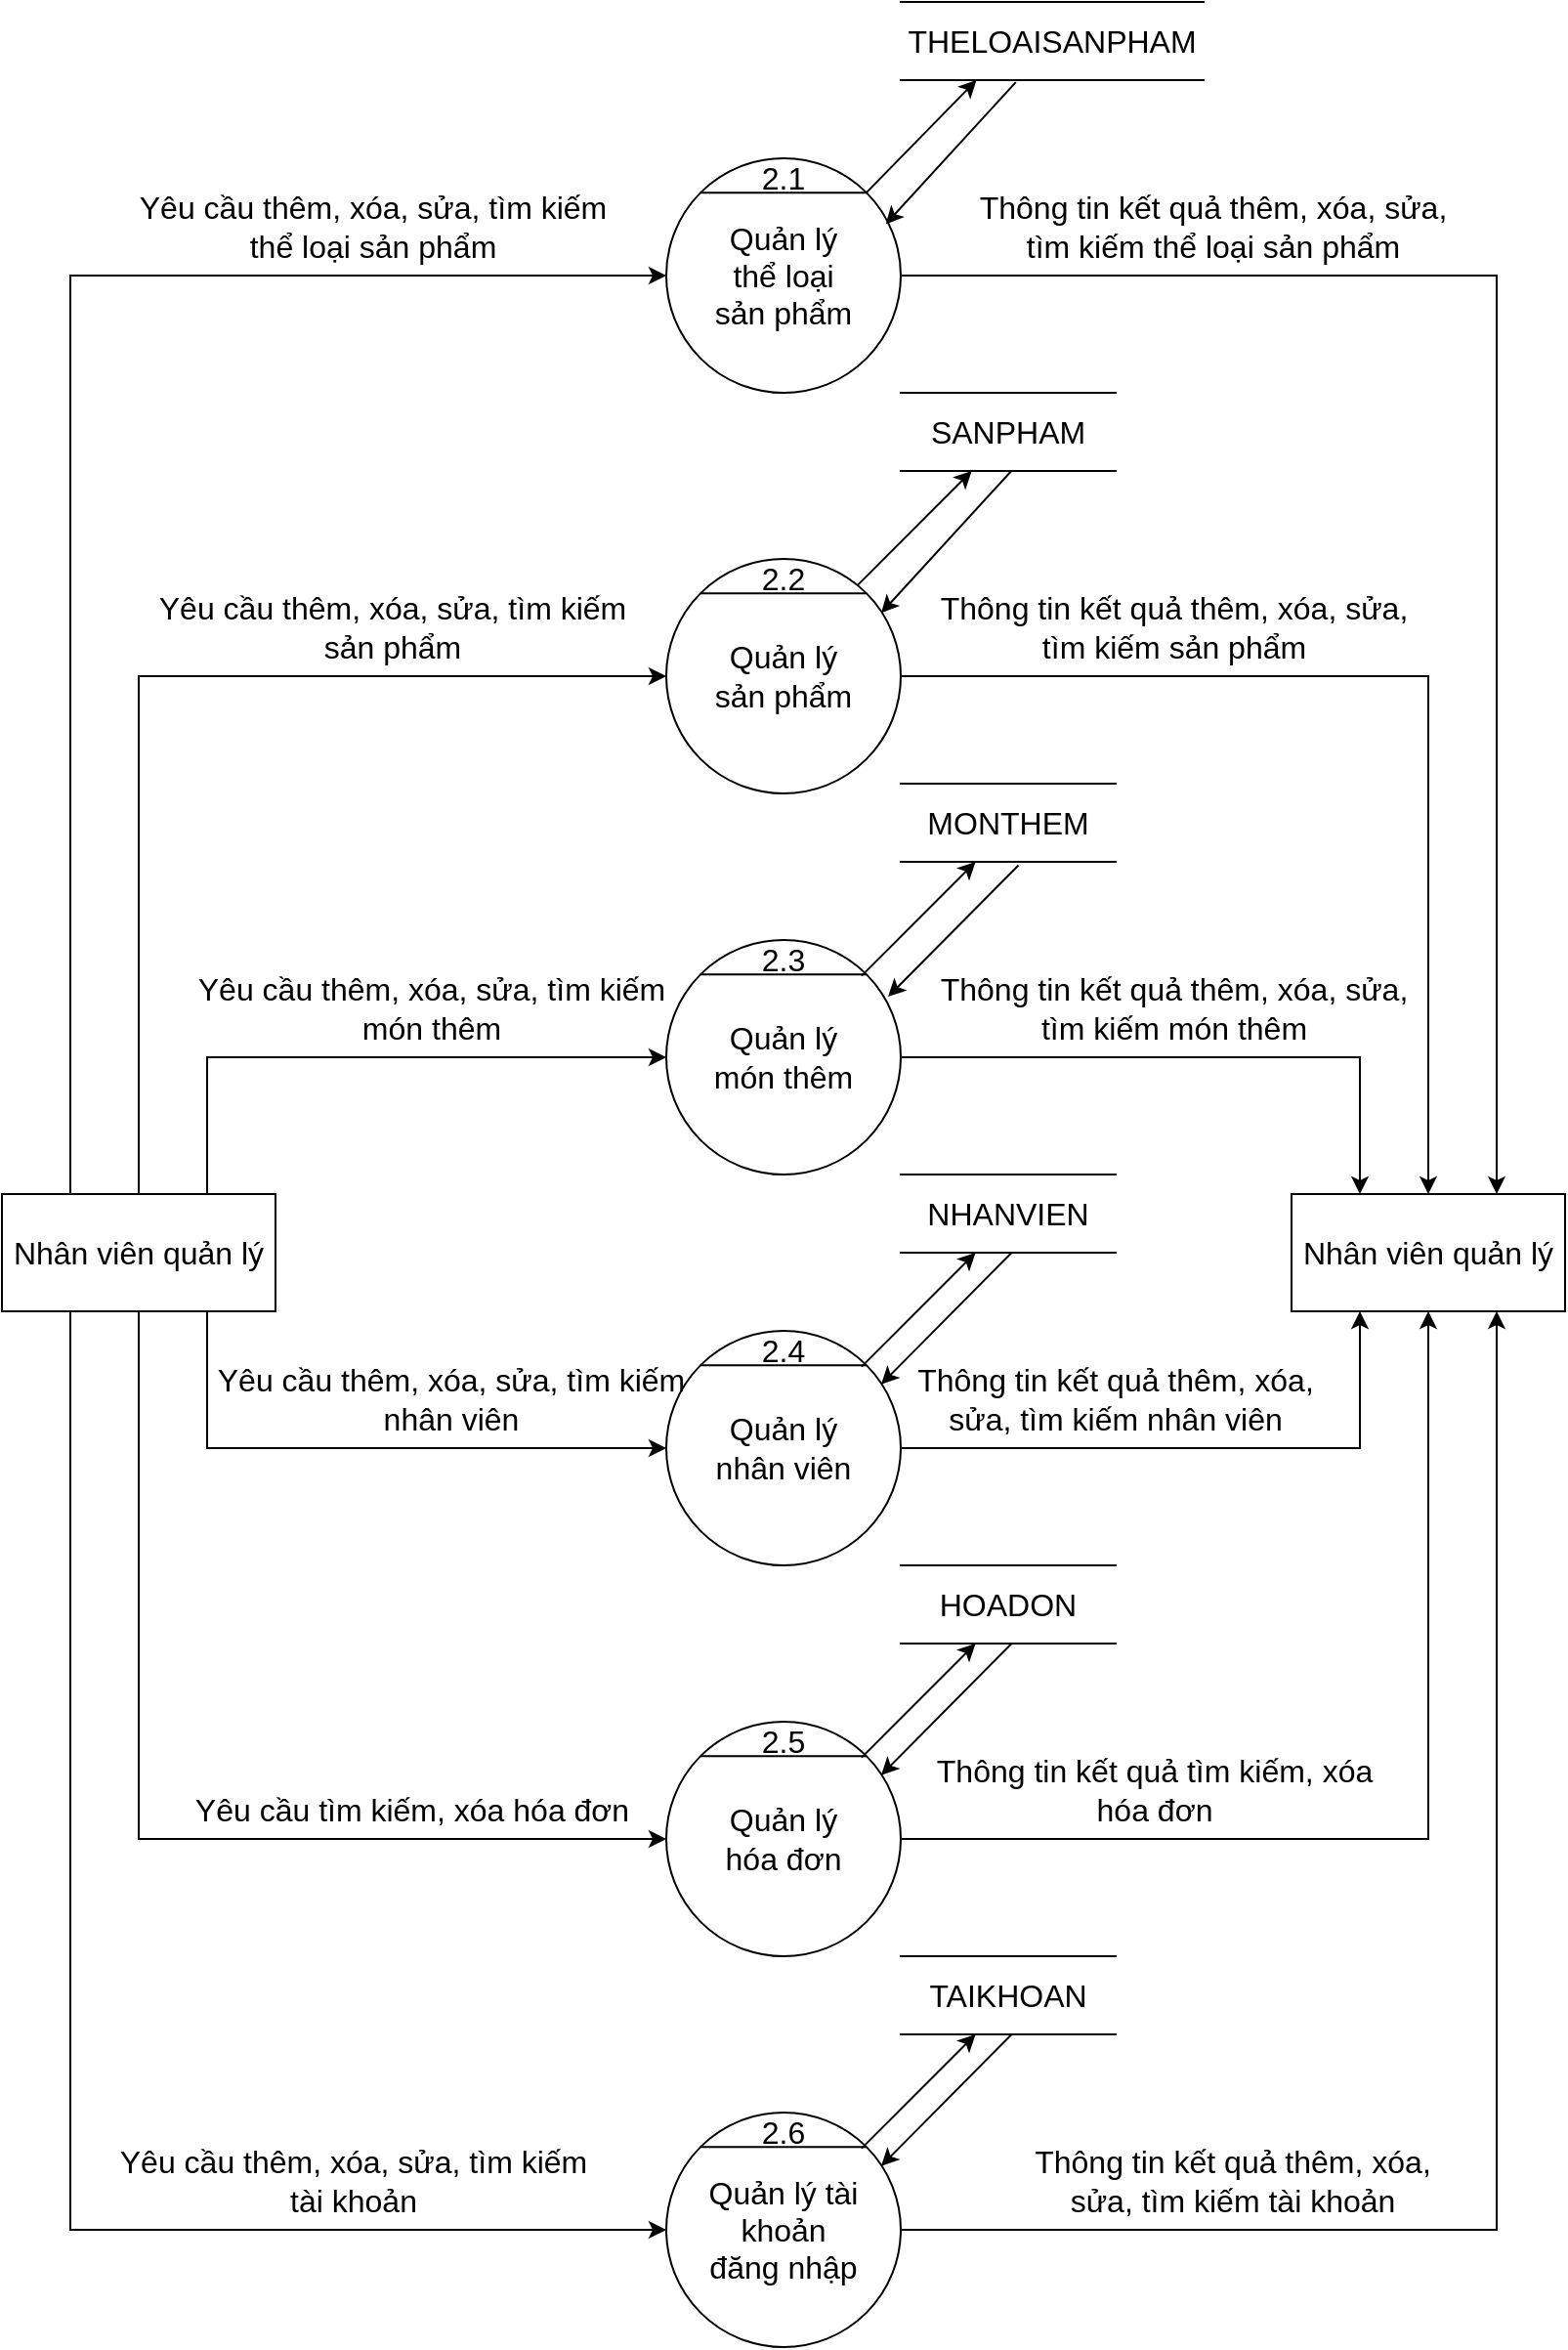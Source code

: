 <mxfile version="16.4.11" type="device"><diagram id="kz7Ckh18v5U12nunJPWt" name="Page-1"><mxGraphModel dx="1483" dy="916" grid="1" gridSize="10" guides="1" tooltips="1" connect="1" arrows="1" fold="1" page="1" pageScale="1" pageWidth="850" pageHeight="1100" math="0" shadow="0"><root><mxCell id="0"/><mxCell id="1" parent="0"/><mxCell id="VH3y311KGBLpd1zFLXWt-1" value="" style="ellipse;whiteSpace=wrap;html=1;aspect=fixed;fontSize=16;" vertex="1" parent="1"><mxGeometry x="520" y="120" width="120" height="120" as="geometry"/></mxCell><mxCell id="VH3y311KGBLpd1zFLXWt-2" value="" style="endArrow=none;html=1;rounded=0;exitX=0;exitY=0;exitDx=0;exitDy=0;entryX=1;entryY=0;entryDx=0;entryDy=0;fontSize=16;" edge="1" parent="1" source="VH3y311KGBLpd1zFLXWt-1" target="VH3y311KGBLpd1zFLXWt-1"><mxGeometry width="50" height="50" relative="1" as="geometry"><mxPoint x="860" y="675" as="sourcePoint"/><mxPoint x="910" y="625" as="targetPoint"/></mxGeometry></mxCell><mxCell id="VH3y311KGBLpd1zFLXWt-3" value="&lt;font style=&quot;font-size: 16px;&quot;&gt;Quản lý thể loại sản phẩm&lt;/font&gt;" style="text;html=1;strokeColor=none;fillColor=none;align=center;verticalAlign=middle;whiteSpace=wrap;rounded=0;fontSize=16;" vertex="1" parent="1"><mxGeometry x="540" y="165" width="80" height="30" as="geometry"/></mxCell><mxCell id="VH3y311KGBLpd1zFLXWt-4" value="2.1" style="text;html=1;strokeColor=none;fillColor=none;align=center;verticalAlign=middle;whiteSpace=wrap;rounded=0;fontSize=16;" vertex="1" parent="1"><mxGeometry x="565" y="120" width="30" height="20" as="geometry"/></mxCell><mxCell id="VH3y311KGBLpd1zFLXWt-5" value="" style="ellipse;whiteSpace=wrap;html=1;aspect=fixed;fontSize=16;" vertex="1" parent="1"><mxGeometry x="520" y="325" width="120" height="120" as="geometry"/></mxCell><mxCell id="VH3y311KGBLpd1zFLXWt-6" value="" style="endArrow=none;html=1;rounded=0;exitX=0;exitY=0;exitDx=0;exitDy=0;entryX=1;entryY=0;entryDx=0;entryDy=0;fontSize=16;" edge="1" parent="1" source="VH3y311KGBLpd1zFLXWt-5" target="VH3y311KGBLpd1zFLXWt-5"><mxGeometry width="50" height="50" relative="1" as="geometry"><mxPoint x="860" y="880" as="sourcePoint"/><mxPoint x="910" y="830" as="targetPoint"/></mxGeometry></mxCell><mxCell id="VH3y311KGBLpd1zFLXWt-7" value="&lt;font style=&quot;font-size: 16px;&quot;&gt;Quản lý sản phẩm&lt;/font&gt;" style="text;html=1;strokeColor=none;fillColor=none;align=center;verticalAlign=middle;whiteSpace=wrap;rounded=0;fontSize=16;" vertex="1" parent="1"><mxGeometry x="540" y="370" width="80" height="30" as="geometry"/></mxCell><mxCell id="VH3y311KGBLpd1zFLXWt-8" value="2.2" style="text;html=1;strokeColor=none;fillColor=none;align=center;verticalAlign=middle;whiteSpace=wrap;rounded=0;fontSize=16;" vertex="1" parent="1"><mxGeometry x="565" y="325" width="30" height="20" as="geometry"/></mxCell><mxCell id="VH3y311KGBLpd1zFLXWt-9" value="" style="ellipse;whiteSpace=wrap;html=1;aspect=fixed;fontSize=16;" vertex="1" parent="1"><mxGeometry x="520" y="520" width="120" height="120" as="geometry"/></mxCell><mxCell id="VH3y311KGBLpd1zFLXWt-10" value="" style="endArrow=none;html=1;rounded=0;exitX=0;exitY=0;exitDx=0;exitDy=0;entryX=1;entryY=0;entryDx=0;entryDy=0;fontSize=16;" edge="1" parent="1" source="VH3y311KGBLpd1zFLXWt-9" target="VH3y311KGBLpd1zFLXWt-9"><mxGeometry width="50" height="50" relative="1" as="geometry"><mxPoint x="860" y="1075" as="sourcePoint"/><mxPoint x="910" y="1025" as="targetPoint"/></mxGeometry></mxCell><mxCell id="VH3y311KGBLpd1zFLXWt-11" value="&lt;font style=&quot;font-size: 16px;&quot;&gt;Quản lý món thêm&lt;/font&gt;" style="text;html=1;strokeColor=none;fillColor=none;align=center;verticalAlign=middle;whiteSpace=wrap;rounded=0;fontSize=16;" vertex="1" parent="1"><mxGeometry x="540" y="565" width="80" height="30" as="geometry"/></mxCell><mxCell id="VH3y311KGBLpd1zFLXWt-12" value="2.3" style="text;html=1;strokeColor=none;fillColor=none;align=center;verticalAlign=middle;whiteSpace=wrap;rounded=0;fontSize=16;" vertex="1" parent="1"><mxGeometry x="565" y="520" width="30" height="20" as="geometry"/></mxCell><mxCell id="VH3y311KGBLpd1zFLXWt-13" value="" style="ellipse;whiteSpace=wrap;html=1;aspect=fixed;fontSize=16;" vertex="1" parent="1"><mxGeometry x="520" y="720" width="120" height="120" as="geometry"/></mxCell><mxCell id="VH3y311KGBLpd1zFLXWt-14" value="" style="endArrow=none;html=1;rounded=0;exitX=0;exitY=0;exitDx=0;exitDy=0;entryX=1;entryY=0;entryDx=0;entryDy=0;fontSize=16;" edge="1" parent="1" source="VH3y311KGBLpd1zFLXWt-13" target="VH3y311KGBLpd1zFLXWt-13"><mxGeometry width="50" height="50" relative="1" as="geometry"><mxPoint x="860" y="1275" as="sourcePoint"/><mxPoint x="910" y="1225" as="targetPoint"/></mxGeometry></mxCell><mxCell id="VH3y311KGBLpd1zFLXWt-15" value="&lt;font style=&quot;font-size: 16px;&quot;&gt;Quản lý nhân viên&lt;br style=&quot;font-size: 16px;&quot;&gt;&lt;/font&gt;" style="text;html=1;strokeColor=none;fillColor=none;align=center;verticalAlign=middle;whiteSpace=wrap;rounded=0;fontSize=16;" vertex="1" parent="1"><mxGeometry x="540" y="765" width="80" height="30" as="geometry"/></mxCell><mxCell id="VH3y311KGBLpd1zFLXWt-16" value="2.4" style="text;html=1;strokeColor=none;fillColor=none;align=center;verticalAlign=middle;whiteSpace=wrap;rounded=0;fontSize=16;" vertex="1" parent="1"><mxGeometry x="565" y="720" width="30" height="20" as="geometry"/></mxCell><mxCell id="VH3y311KGBLpd1zFLXWt-17" value="" style="ellipse;whiteSpace=wrap;html=1;aspect=fixed;fontSize=16;" vertex="1" parent="1"><mxGeometry x="520" y="920" width="120" height="120" as="geometry"/></mxCell><mxCell id="VH3y311KGBLpd1zFLXWt-18" value="" style="endArrow=none;html=1;rounded=0;exitX=0;exitY=0;exitDx=0;exitDy=0;entryX=1;entryY=0;entryDx=0;entryDy=0;fontSize=16;" edge="1" parent="1" source="VH3y311KGBLpd1zFLXWt-17" target="VH3y311KGBLpd1zFLXWt-17"><mxGeometry width="50" height="50" relative="1" as="geometry"><mxPoint x="860" y="1475" as="sourcePoint"/><mxPoint x="910" y="1425" as="targetPoint"/></mxGeometry></mxCell><mxCell id="VH3y311KGBLpd1zFLXWt-19" value="&lt;font style=&quot;font-size: 16px;&quot;&gt;Quản lý hóa đơn&lt;br style=&quot;font-size: 16px;&quot;&gt;&lt;/font&gt;" style="text;html=1;strokeColor=none;fillColor=none;align=center;verticalAlign=middle;whiteSpace=wrap;rounded=0;fontSize=16;" vertex="1" parent="1"><mxGeometry x="545" y="965" width="70" height="30" as="geometry"/></mxCell><mxCell id="VH3y311KGBLpd1zFLXWt-20" value="2.5" style="text;html=1;strokeColor=none;fillColor=none;align=center;verticalAlign=middle;whiteSpace=wrap;rounded=0;fontSize=16;" vertex="1" parent="1"><mxGeometry x="565" y="920" width="30" height="20" as="geometry"/></mxCell><mxCell id="VH3y311KGBLpd1zFLXWt-21" value="" style="ellipse;whiteSpace=wrap;html=1;aspect=fixed;fontSize=16;" vertex="1" parent="1"><mxGeometry x="520" y="1120" width="120" height="120" as="geometry"/></mxCell><mxCell id="VH3y311KGBLpd1zFLXWt-22" value="" style="endArrow=none;html=1;rounded=0;exitX=0;exitY=0;exitDx=0;exitDy=0;entryX=1;entryY=0;entryDx=0;entryDy=0;fontSize=16;" edge="1" parent="1" source="VH3y311KGBLpd1zFLXWt-21" target="VH3y311KGBLpd1zFLXWt-21"><mxGeometry width="50" height="50" relative="1" as="geometry"><mxPoint x="860" y="1675" as="sourcePoint"/><mxPoint x="910" y="1625" as="targetPoint"/></mxGeometry></mxCell><mxCell id="VH3y311KGBLpd1zFLXWt-23" value="&lt;font style=&quot;font-size: 16px;&quot;&gt;Quản lý tài khoản đăng nhập&lt;br style=&quot;font-size: 16px;&quot;&gt;&lt;/font&gt;" style="text;html=1;strokeColor=none;fillColor=none;align=center;verticalAlign=middle;whiteSpace=wrap;rounded=0;fontSize=16;" vertex="1" parent="1"><mxGeometry x="540" y="1165" width="80" height="30" as="geometry"/></mxCell><mxCell id="VH3y311KGBLpd1zFLXWt-24" value="2.6" style="text;html=1;strokeColor=none;fillColor=none;align=center;verticalAlign=middle;whiteSpace=wrap;rounded=0;fontSize=16;" vertex="1" parent="1"><mxGeometry x="565" y="1120" width="30" height="20" as="geometry"/></mxCell><mxCell id="VH3y311KGBLpd1zFLXWt-25" value="Nhân viên quản lý" style="rounded=0;whiteSpace=wrap;html=1;fontSize=16;" vertex="1" parent="1"><mxGeometry x="180" y="650" width="140" height="60" as="geometry"/></mxCell><mxCell id="VH3y311KGBLpd1zFLXWt-26" value="Nhân viên quản lý" style="rounded=0;whiteSpace=wrap;html=1;fontSize=16;" vertex="1" parent="1"><mxGeometry x="840" y="650" width="140" height="60" as="geometry"/></mxCell><mxCell id="VH3y311KGBLpd1zFLXWt-27" value="THELOAISANPHAM" style="shape=partialRectangle;whiteSpace=wrap;html=1;left=0;right=0;fillColor=none;fontSize=16;" vertex="1" parent="1"><mxGeometry x="640" y="40" width="155" height="40" as="geometry"/></mxCell><mxCell id="VH3y311KGBLpd1zFLXWt-28" value="SANPHAM" style="shape=partialRectangle;whiteSpace=wrap;html=1;left=0;right=0;fillColor=none;fontSize=16;" vertex="1" parent="1"><mxGeometry x="640" y="240" width="110" height="40" as="geometry"/></mxCell><mxCell id="VH3y311KGBLpd1zFLXWt-29" value="MONTHEM" style="shape=partialRectangle;whiteSpace=wrap;html=1;left=0;right=0;fillColor=none;fontSize=16;" vertex="1" parent="1"><mxGeometry x="640" y="440" width="110" height="40" as="geometry"/></mxCell><mxCell id="VH3y311KGBLpd1zFLXWt-30" value="NHANVIEN" style="shape=partialRectangle;whiteSpace=wrap;html=1;left=0;right=0;fillColor=none;fontSize=16;" vertex="1" parent="1"><mxGeometry x="640" y="640" width="110" height="40" as="geometry"/></mxCell><mxCell id="VH3y311KGBLpd1zFLXWt-31" value="HOADON" style="shape=partialRectangle;whiteSpace=wrap;html=1;left=0;right=0;fillColor=none;fontSize=16;" vertex="1" parent="1"><mxGeometry x="640" y="840" width="110" height="40" as="geometry"/></mxCell><mxCell id="VH3y311KGBLpd1zFLXWt-32" value="TAIKHOAN" style="shape=partialRectangle;whiteSpace=wrap;html=1;left=0;right=0;fillColor=none;fontSize=16;" vertex="1" parent="1"><mxGeometry x="640" y="1040" width="110" height="40" as="geometry"/></mxCell><mxCell id="VH3y311KGBLpd1zFLXWt-33" value="" style="edgeStyle=segmentEdgeStyle;endArrow=classic;html=1;rounded=0;fontSize=16;exitX=0.25;exitY=0;exitDx=0;exitDy=0;entryX=0;entryY=0.5;entryDx=0;entryDy=0;" edge="1" parent="1" source="VH3y311KGBLpd1zFLXWt-25" target="VH3y311KGBLpd1zFLXWt-1"><mxGeometry width="50" height="50" relative="1" as="geometry"><mxPoint x="600" y="420" as="sourcePoint"/><mxPoint x="650" y="370" as="targetPoint"/><Array as="points"><mxPoint x="215" y="180"/></Array></mxGeometry></mxCell><mxCell id="VH3y311KGBLpd1zFLXWt-34" value="" style="edgeStyle=segmentEdgeStyle;endArrow=classic;html=1;rounded=0;fontSize=16;exitX=0.5;exitY=0;exitDx=0;exitDy=0;entryX=0;entryY=0.5;entryDx=0;entryDy=0;" edge="1" parent="1" source="VH3y311KGBLpd1zFLXWt-25" target="VH3y311KGBLpd1zFLXWt-5"><mxGeometry width="50" height="50" relative="1" as="geometry"><mxPoint x="225" y="660" as="sourcePoint"/><mxPoint x="530" y="210" as="targetPoint"/><Array as="points"><mxPoint x="250" y="385"/></Array></mxGeometry></mxCell><mxCell id="VH3y311KGBLpd1zFLXWt-36" value="" style="edgeStyle=segmentEdgeStyle;endArrow=classic;html=1;rounded=0;fontSize=16;exitX=0.75;exitY=0;exitDx=0;exitDy=0;entryX=0;entryY=0.5;entryDx=0;entryDy=0;" edge="1" parent="1" source="VH3y311KGBLpd1zFLXWt-25" target="VH3y311KGBLpd1zFLXWt-9"><mxGeometry width="50" height="50" relative="1" as="geometry"><mxPoint x="260" y="660" as="sourcePoint"/><mxPoint x="530" y="395" as="targetPoint"/><Array as="points"><mxPoint x="285" y="580"/></Array></mxGeometry></mxCell><mxCell id="VH3y311KGBLpd1zFLXWt-37" value="" style="edgeStyle=segmentEdgeStyle;endArrow=classic;html=1;rounded=0;fontSize=16;exitX=0.75;exitY=1;exitDx=0;exitDy=0;entryX=0;entryY=0.5;entryDx=0;entryDy=0;" edge="1" parent="1" source="VH3y311KGBLpd1zFLXWt-25" target="VH3y311KGBLpd1zFLXWt-13"><mxGeometry width="50" height="50" relative="1" as="geometry"><mxPoint x="295" y="660" as="sourcePoint"/><mxPoint x="530" y="590" as="targetPoint"/><Array as="points"><mxPoint x="285" y="780"/></Array></mxGeometry></mxCell><mxCell id="VH3y311KGBLpd1zFLXWt-38" value="" style="edgeStyle=segmentEdgeStyle;endArrow=classic;html=1;rounded=0;fontSize=16;exitX=0.5;exitY=1;exitDx=0;exitDy=0;entryX=0;entryY=0.5;entryDx=0;entryDy=0;" edge="1" parent="1" source="VH3y311KGBLpd1zFLXWt-25" target="VH3y311KGBLpd1zFLXWt-17"><mxGeometry width="50" height="50" relative="1" as="geometry"><mxPoint x="295" y="720" as="sourcePoint"/><mxPoint x="530" y="790" as="targetPoint"/><Array as="points"><mxPoint x="250" y="980"/></Array></mxGeometry></mxCell><mxCell id="VH3y311KGBLpd1zFLXWt-39" value="" style="edgeStyle=segmentEdgeStyle;endArrow=classic;html=1;rounded=0;fontSize=16;exitX=0.25;exitY=1;exitDx=0;exitDy=0;entryX=0;entryY=0.5;entryDx=0;entryDy=0;" edge="1" parent="1" source="VH3y311KGBLpd1zFLXWt-25" target="VH3y311KGBLpd1zFLXWt-21"><mxGeometry width="50" height="50" relative="1" as="geometry"><mxPoint x="260" y="720" as="sourcePoint"/><mxPoint x="530" y="990" as="targetPoint"/><Array as="points"><mxPoint x="215" y="1180"/></Array></mxGeometry></mxCell><mxCell id="VH3y311KGBLpd1zFLXWt-40" value="" style="edgeStyle=segmentEdgeStyle;endArrow=classic;html=1;rounded=0;fontSize=16;exitX=1;exitY=0.5;exitDx=0;exitDy=0;entryX=0.75;entryY=0;entryDx=0;entryDy=0;" edge="1" parent="1" source="VH3y311KGBLpd1zFLXWt-1" target="VH3y311KGBLpd1zFLXWt-26"><mxGeometry width="50" height="50" relative="1" as="geometry"><mxPoint x="225" y="660" as="sourcePoint"/><mxPoint x="530" y="190" as="targetPoint"/><Array as="points"><mxPoint x="945" y="180"/></Array></mxGeometry></mxCell><mxCell id="VH3y311KGBLpd1zFLXWt-41" value="" style="edgeStyle=segmentEdgeStyle;endArrow=classic;html=1;rounded=0;fontSize=16;exitX=1;exitY=0.5;exitDx=0;exitDy=0;entryX=0.5;entryY=0;entryDx=0;entryDy=0;" edge="1" parent="1" source="VH3y311KGBLpd1zFLXWt-5" target="VH3y311KGBLpd1zFLXWt-26"><mxGeometry width="50" height="50" relative="1" as="geometry"><mxPoint x="650" y="190" as="sourcePoint"/><mxPoint x="955" y="660" as="targetPoint"/><Array as="points"><mxPoint x="910" y="385"/></Array></mxGeometry></mxCell><mxCell id="VH3y311KGBLpd1zFLXWt-42" value="" style="edgeStyle=segmentEdgeStyle;endArrow=classic;html=1;rounded=0;fontSize=16;exitX=1;exitY=0.5;exitDx=0;exitDy=0;entryX=0.25;entryY=0;entryDx=0;entryDy=0;" edge="1" parent="1" source="VH3y311KGBLpd1zFLXWt-9" target="VH3y311KGBLpd1zFLXWt-26"><mxGeometry width="50" height="50" relative="1" as="geometry"><mxPoint x="650" y="395" as="sourcePoint"/><mxPoint x="920" y="660" as="targetPoint"/><Array as="points"><mxPoint x="875" y="580"/></Array></mxGeometry></mxCell><mxCell id="VH3y311KGBLpd1zFLXWt-43" value="" style="edgeStyle=segmentEdgeStyle;endArrow=classic;html=1;rounded=0;fontSize=16;exitX=1;exitY=0.5;exitDx=0;exitDy=0;entryX=0.25;entryY=1;entryDx=0;entryDy=0;" edge="1" parent="1" source="VH3y311KGBLpd1zFLXWt-13" target="VH3y311KGBLpd1zFLXWt-26"><mxGeometry width="50" height="50" relative="1" as="geometry"><mxPoint x="295" y="720" as="sourcePoint"/><mxPoint x="530" y="790" as="targetPoint"/><Array as="points"><mxPoint x="875" y="780"/></Array></mxGeometry></mxCell><mxCell id="VH3y311KGBLpd1zFLXWt-44" value="" style="edgeStyle=segmentEdgeStyle;endArrow=classic;html=1;rounded=0;fontSize=16;exitX=1;exitY=0.5;exitDx=0;exitDy=0;entryX=0.5;entryY=1;entryDx=0;entryDy=0;" edge="1" parent="1" source="VH3y311KGBLpd1zFLXWt-17" target="VH3y311KGBLpd1zFLXWt-26"><mxGeometry width="50" height="50" relative="1" as="geometry"><mxPoint x="650" y="790" as="sourcePoint"/><mxPoint x="885" y="720" as="targetPoint"/><Array as="points"><mxPoint x="910" y="980"/></Array></mxGeometry></mxCell><mxCell id="VH3y311KGBLpd1zFLXWt-45" value="" style="edgeStyle=segmentEdgeStyle;endArrow=classic;html=1;rounded=0;fontSize=16;exitX=1;exitY=0.5;exitDx=0;exitDy=0;entryX=0.75;entryY=1;entryDx=0;entryDy=0;" edge="1" parent="1" source="VH3y311KGBLpd1zFLXWt-21" target="VH3y311KGBLpd1zFLXWt-26"><mxGeometry width="50" height="50" relative="1" as="geometry"><mxPoint x="650" y="990" as="sourcePoint"/><mxPoint x="920" y="720" as="targetPoint"/><Array as="points"><mxPoint x="945" y="1180"/></Array></mxGeometry></mxCell><mxCell id="VH3y311KGBLpd1zFLXWt-46" value="" style="endArrow=classic;html=1;rounded=0;fontSize=16;entryX=0.25;entryY=1;entryDx=0;entryDy=0;exitX=1;exitY=0;exitDx=0;exitDy=0;" edge="1" parent="1" source="VH3y311KGBLpd1zFLXWt-1" target="VH3y311KGBLpd1zFLXWt-27"><mxGeometry width="50" height="50" relative="1" as="geometry"><mxPoint x="620" y="140" as="sourcePoint"/><mxPoint x="650" y="230" as="targetPoint"/></mxGeometry></mxCell><mxCell id="VH3y311KGBLpd1zFLXWt-47" value="" style="endArrow=classic;html=1;rounded=0;fontSize=16;exitX=0.38;exitY=1.026;exitDx=0;exitDy=0;exitPerimeter=0;entryX=0.936;entryY=0.281;entryDx=0;entryDy=0;entryPerimeter=0;" edge="1" parent="1" source="VH3y311KGBLpd1zFLXWt-27" target="VH3y311KGBLpd1zFLXWt-1"><mxGeometry width="50" height="50" relative="1" as="geometry"><mxPoint x="630" y="150" as="sourcePoint"/><mxPoint x="740" y="140" as="targetPoint"/></mxGeometry></mxCell><mxCell id="VH3y311KGBLpd1zFLXWt-48" value="" style="endArrow=classic;html=1;rounded=0;fontSize=16;exitX=0.38;exitY=1.026;exitDx=0;exitDy=0;exitPerimeter=0;entryX=0.936;entryY=0.281;entryDx=0;entryDy=0;entryPerimeter=0;" edge="1" parent="1"><mxGeometry width="50" height="50" relative="1" as="geometry"><mxPoint x="696.58" y="280" as="sourcePoint"/><mxPoint x="630.0" y="352.68" as="targetPoint"/></mxGeometry></mxCell><mxCell id="VH3y311KGBLpd1zFLXWt-49" value="" style="endArrow=classic;html=1;rounded=0;fontSize=16;entryX=0.25;entryY=1;entryDx=0;entryDy=0;exitX=0.817;exitY=0.111;exitDx=0;exitDy=0;exitPerimeter=0;" edge="1" parent="1" source="VH3y311KGBLpd1zFLXWt-5"><mxGeometry width="50" height="50" relative="1" as="geometry"><mxPoint x="620" y="338" as="sourcePoint"/><mxPoint x="676.32" y="280" as="targetPoint"/></mxGeometry></mxCell><mxCell id="VH3y311KGBLpd1zFLXWt-50" value="" style="endArrow=classic;html=1;rounded=0;fontSize=16;entryX=0.25;entryY=1;entryDx=0;entryDy=0;exitX=0.817;exitY=0.111;exitDx=0;exitDy=0;exitPerimeter=0;" edge="1" parent="1"><mxGeometry width="50" height="50" relative="1" as="geometry"><mxPoint x="620" y="538.32" as="sourcePoint"/><mxPoint x="678.28" y="480.0" as="targetPoint"/></mxGeometry></mxCell><mxCell id="VH3y311KGBLpd1zFLXWt-51" value="" style="endArrow=classic;html=1;rounded=0;fontSize=16;exitX=0.548;exitY=1.043;exitDx=0;exitDy=0;exitPerimeter=0;entryX=0.946;entryY=0.242;entryDx=0;entryDy=0;entryPerimeter=0;" edge="1" parent="1" source="VH3y311KGBLpd1zFLXWt-29" target="VH3y311KGBLpd1zFLXWt-9"><mxGeometry width="50" height="50" relative="1" as="geometry"><mxPoint x="696.58" y="480.0" as="sourcePoint"/><mxPoint x="630" y="552.68" as="targetPoint"/></mxGeometry></mxCell><mxCell id="VH3y311KGBLpd1zFLXWt-52" value="" style="endArrow=classic;html=1;rounded=0;fontSize=16;exitX=0.548;exitY=1.043;exitDx=0;exitDy=0;exitPerimeter=0;entryX=0.946;entryY=0.242;entryDx=0;entryDy=0;entryPerimeter=0;" edge="1" parent="1"><mxGeometry width="50" height="50" relative="1" as="geometry"><mxPoint x="696.76" y="680.0" as="sourcePoint"/><mxPoint x="630.0" y="747.32" as="targetPoint"/></mxGeometry></mxCell><mxCell id="VH3y311KGBLpd1zFLXWt-53" value="" style="endArrow=classic;html=1;rounded=0;fontSize=16;entryX=0.25;entryY=1;entryDx=0;entryDy=0;exitX=0.817;exitY=0.111;exitDx=0;exitDy=0;exitPerimeter=0;" edge="1" parent="1"><mxGeometry width="50" height="50" relative="1" as="geometry"><mxPoint x="620" y="738.32" as="sourcePoint"/><mxPoint x="678.28" y="680.0" as="targetPoint"/></mxGeometry></mxCell><mxCell id="VH3y311KGBLpd1zFLXWt-54" value="" style="endArrow=classic;html=1;rounded=0;fontSize=16;entryX=0.25;entryY=1;entryDx=0;entryDy=0;exitX=0.817;exitY=0.111;exitDx=0;exitDy=0;exitPerimeter=0;" edge="1" parent="1"><mxGeometry width="50" height="50" relative="1" as="geometry"><mxPoint x="620" y="938.32" as="sourcePoint"/><mxPoint x="678.28" y="880.0" as="targetPoint"/></mxGeometry></mxCell><mxCell id="VH3y311KGBLpd1zFLXWt-55" value="" style="endArrow=classic;html=1;rounded=0;fontSize=16;exitX=0.548;exitY=1.043;exitDx=0;exitDy=0;exitPerimeter=0;entryX=0.946;entryY=0.242;entryDx=0;entryDy=0;entryPerimeter=0;" edge="1" parent="1"><mxGeometry width="50" height="50" relative="1" as="geometry"><mxPoint x="696.76" y="880" as="sourcePoint"/><mxPoint x="630.0" y="947.32" as="targetPoint"/></mxGeometry></mxCell><mxCell id="VH3y311KGBLpd1zFLXWt-56" value="" style="endArrow=classic;html=1;rounded=0;fontSize=16;entryX=0.25;entryY=1;entryDx=0;entryDy=0;exitX=0.817;exitY=0.111;exitDx=0;exitDy=0;exitPerimeter=0;" edge="1" parent="1"><mxGeometry width="50" height="50" relative="1" as="geometry"><mxPoint x="620" y="1138.32" as="sourcePoint"/><mxPoint x="678.28" y="1080" as="targetPoint"/></mxGeometry></mxCell><mxCell id="VH3y311KGBLpd1zFLXWt-57" value="" style="endArrow=classic;html=1;rounded=0;fontSize=16;exitX=0.548;exitY=1.043;exitDx=0;exitDy=0;exitPerimeter=0;entryX=0.946;entryY=0.242;entryDx=0;entryDy=0;entryPerimeter=0;" edge="1" parent="1"><mxGeometry width="50" height="50" relative="1" as="geometry"><mxPoint x="696.76" y="1080" as="sourcePoint"/><mxPoint x="630.0" y="1147.32" as="targetPoint"/></mxGeometry></mxCell><mxCell id="VH3y311KGBLpd1zFLXWt-58" value="Yêu cầu thêm, xóa, sửa, tìm kiếm thể loại sản phẩm" style="text;html=1;strokeColor=none;fillColor=none;align=center;verticalAlign=middle;whiteSpace=wrap;rounded=0;fontSize=16;" vertex="1" parent="1"><mxGeometry x="240" y="140" width="260" height="30" as="geometry"/></mxCell><mxCell id="VH3y311KGBLpd1zFLXWt-59" value="Thông tin kết quả&amp;nbsp;thêm, xóa, sửa, tìm kiếm thể loại sản phẩm" style="text;html=1;strokeColor=none;fillColor=none;align=center;verticalAlign=middle;whiteSpace=wrap;rounded=0;fontSize=16;" vertex="1" parent="1"><mxGeometry x="670" y="140" width="260" height="30" as="geometry"/></mxCell><mxCell id="VH3y311KGBLpd1zFLXWt-60" value="Yêu cầu thêm, xóa, sửa, tìm kiếm sản phẩm" style="text;html=1;strokeColor=none;fillColor=none;align=center;verticalAlign=middle;whiteSpace=wrap;rounded=0;fontSize=16;" vertex="1" parent="1"><mxGeometry x="250" y="340" width="260" height="40" as="geometry"/></mxCell><mxCell id="VH3y311KGBLpd1zFLXWt-61" value="Thông tin kết quả&amp;nbsp;thêm, xóa, sửa, tìm kiếm sản phẩm" style="text;html=1;strokeColor=none;fillColor=none;align=center;verticalAlign=middle;whiteSpace=wrap;rounded=0;fontSize=16;" vertex="1" parent="1"><mxGeometry x="650" y="345" width="260" height="30" as="geometry"/></mxCell><mxCell id="VH3y311KGBLpd1zFLXWt-62" value="Yêu cầu thêm, xóa, sửa, tìm kiếm món thêm" style="text;html=1;strokeColor=none;fillColor=none;align=center;verticalAlign=middle;whiteSpace=wrap;rounded=0;fontSize=16;" vertex="1" parent="1"><mxGeometry x="270" y="540" width="260" height="30" as="geometry"/></mxCell><mxCell id="VH3y311KGBLpd1zFLXWt-64" value="Thông tin kết quả&amp;nbsp;thêm, xóa, sửa, tìm kiếm món thêm" style="text;html=1;strokeColor=none;fillColor=none;align=center;verticalAlign=middle;whiteSpace=wrap;rounded=0;fontSize=16;" vertex="1" parent="1"><mxGeometry x="650" y="540" width="260" height="30" as="geometry"/></mxCell><mxCell id="VH3y311KGBLpd1zFLXWt-65" value="Yêu cầu thêm, xóa, sửa, tìm kiếm nhân viên" style="text;html=1;strokeColor=none;fillColor=none;align=center;verticalAlign=middle;whiteSpace=wrap;rounded=0;fontSize=16;" vertex="1" parent="1"><mxGeometry x="280" y="740" width="260" height="30" as="geometry"/></mxCell><mxCell id="VH3y311KGBLpd1zFLXWt-66" value="Thông tin kết quả&amp;nbsp;thêm, xóa, sửa, tìm kiếm nhân viên" style="text;html=1;strokeColor=none;fillColor=none;align=center;verticalAlign=middle;whiteSpace=wrap;rounded=0;fontSize=16;" vertex="1" parent="1"><mxGeometry x="630" y="740" width="240" height="30" as="geometry"/></mxCell><mxCell id="VH3y311KGBLpd1zFLXWt-67" value="Yêu cầu tìm kiếm, xóa hóa đơn" style="text;html=1;strokeColor=none;fillColor=none;align=center;verticalAlign=middle;whiteSpace=wrap;rounded=0;fontSize=16;" vertex="1" parent="1"><mxGeometry x="260" y="950" width="260" height="30" as="geometry"/></mxCell><mxCell id="VH3y311KGBLpd1zFLXWt-68" value="Thông tin kết quả tìm kiếm, xóa hóa đơn" style="text;html=1;strokeColor=none;fillColor=none;align=center;verticalAlign=middle;whiteSpace=wrap;rounded=0;fontSize=16;" vertex="1" parent="1"><mxGeometry x="650" y="940" width="240" height="30" as="geometry"/></mxCell><mxCell id="VH3y311KGBLpd1zFLXWt-69" value="Yêu cầu thêm, xóa, sửa, tìm kiếm tài khoản" style="text;html=1;strokeColor=none;fillColor=none;align=center;verticalAlign=middle;whiteSpace=wrap;rounded=0;fontSize=16;" vertex="1" parent="1"><mxGeometry x="230" y="1140" width="260" height="30" as="geometry"/></mxCell><mxCell id="VH3y311KGBLpd1zFLXWt-70" value="Thông tin kết quả&amp;nbsp;thêm, xóa, sửa, tìm kiếm tài khoản" style="text;html=1;strokeColor=none;fillColor=none;align=center;verticalAlign=middle;whiteSpace=wrap;rounded=0;fontSize=16;" vertex="1" parent="1"><mxGeometry x="690" y="1140" width="240" height="30" as="geometry"/></mxCell></root></mxGraphModel></diagram></mxfile>